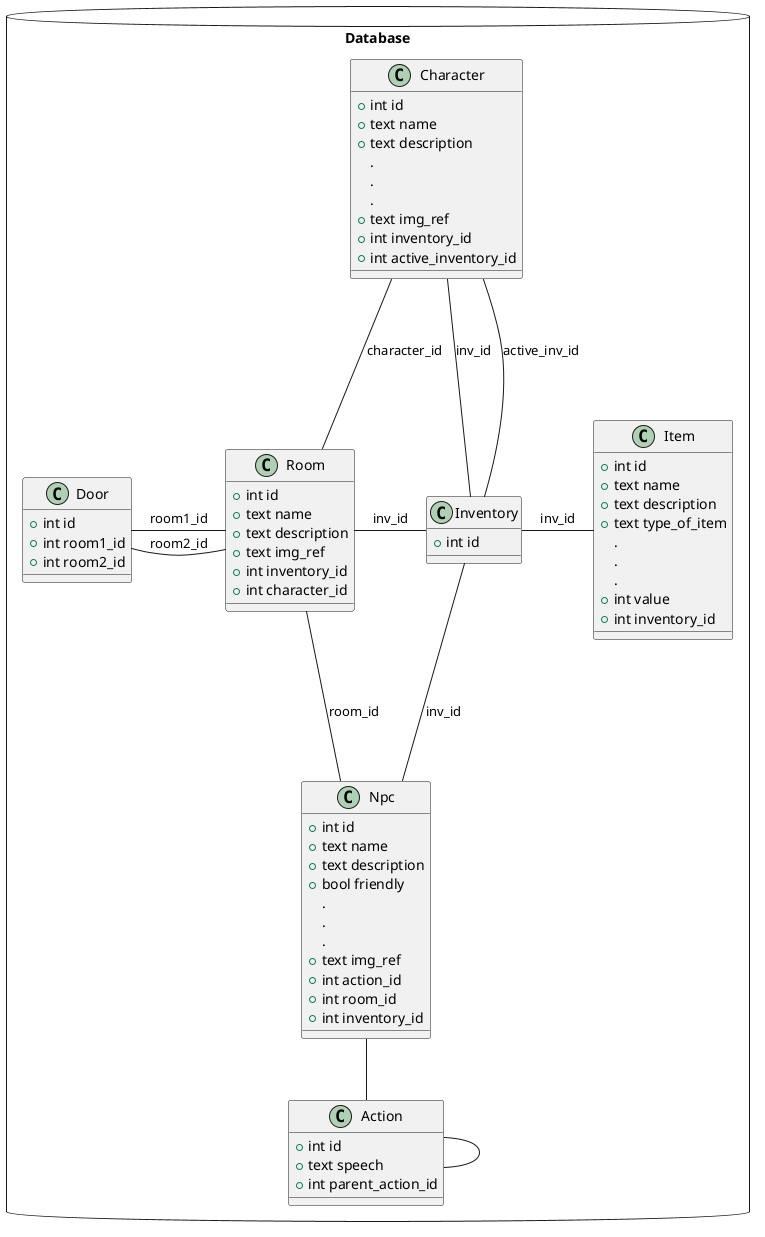 @startuml
package Database <<Database>> {
class Room {
+ int id
+ text name
+ text description
+ text img_ref
+ int inventory_id
+ int character_id
}
class Door {
+ int id
+ int room1_id
+ int room2_id
}
class Item {
+ int id
+ text name
+ text description
+ text type_of_item
.
.
.
+ int value
+ int inventory_id
}
class Npc {
+ int id
+ text name
+ text description
+ bool friendly
.
.
.
+ text img_ref
+ int action_id
+ int room_id
+ int inventory_id
}
class Inventory {
+ int id
}
class Action {
+ int id
+ text speech
+ int parent_action_id
}
class Character {
+ int id
+ text name
+ text description
.
.
.
+ text img_ref
+ int inventory_id
+ int active_inventory_id
}
}

Action -- Action
Npc -- Action
Inventory -left-- Room : inv_id
Inventory -- Npc : inv_id
Inventory -up-- Character : inv_id
Inventory -up-- Character : active_inv_id
Item -left-- Inventory : inv_id
Room -down-- Npc : room_id
Door -right-- Room : room1_id
Door -right-- Room : room2_id
Character -down-- Room : character_id

@enduml